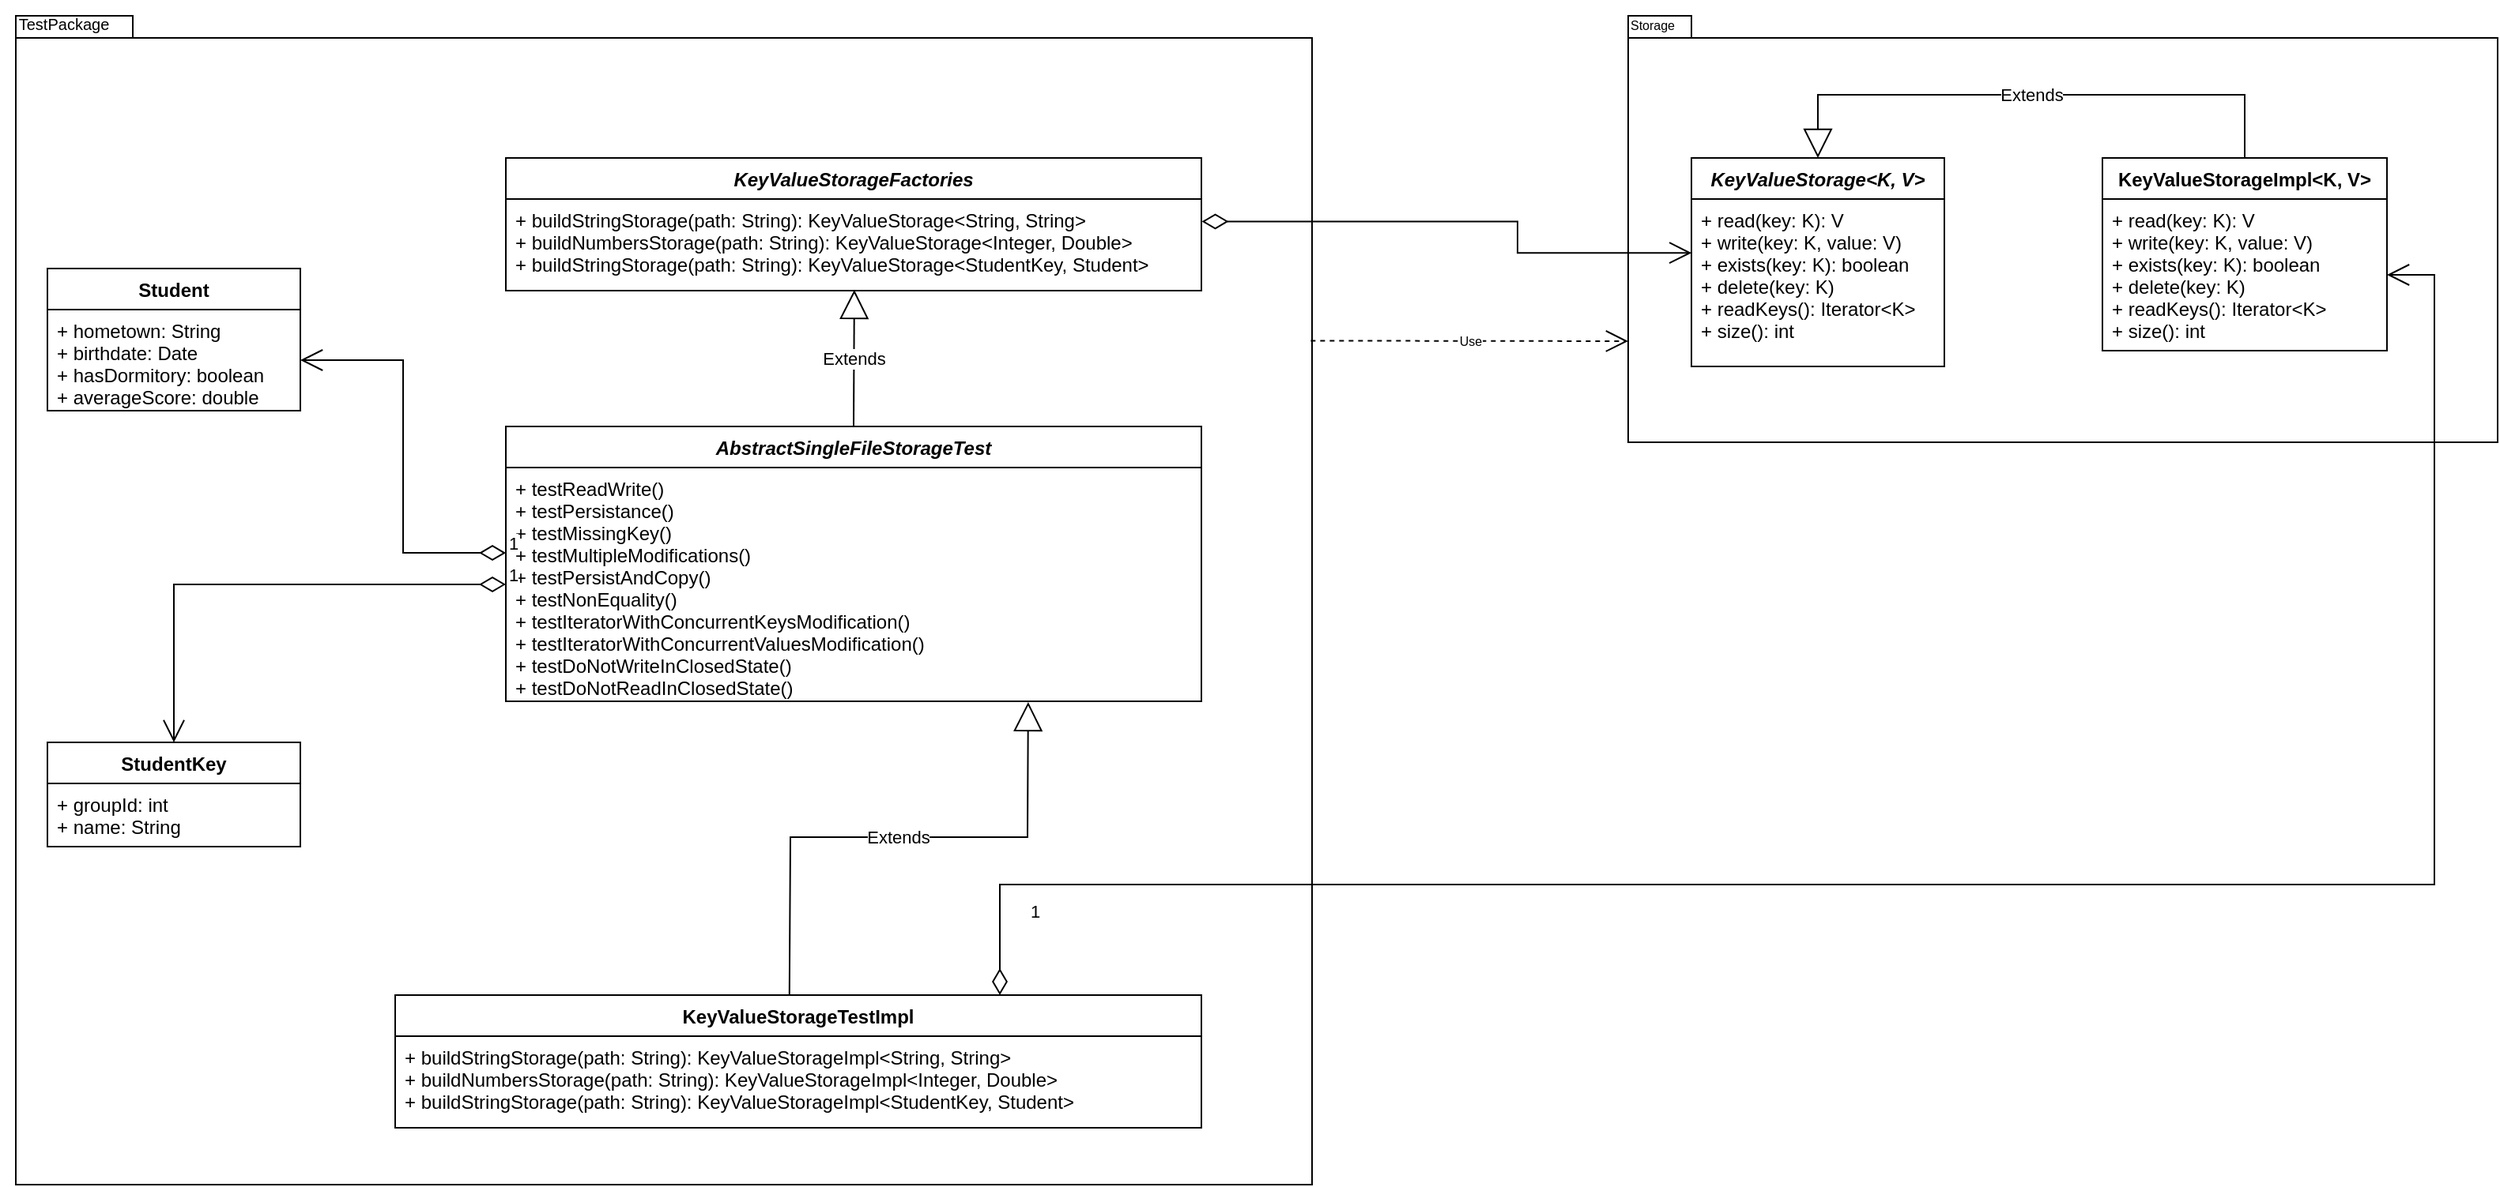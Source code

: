 <mxfile version="20.5.1" type="github"><diagram id="yAoS6zfe3dLJvbsW8Aoi" name="Страница 1"><mxGraphModel dx="2249" dy="794" grid="1" gridSize="10" guides="1" tooltips="1" connect="1" arrows="1" fold="1" page="1" pageScale="1" pageWidth="827" pageHeight="1169" math="0" shadow="0"><root><mxCell id="0"/><mxCell id="1" parent="0"/><mxCell id="S4XQK1YXp7nGLbOK0HS0-6" value="KeyValueStorage&lt;K, V&gt;" style="swimlane;fontStyle=3;align=center;verticalAlign=top;childLayout=stackLayout;horizontal=1;startSize=26;horizontalStack=0;resizeParent=1;resizeParentMax=0;resizeLast=0;collapsible=1;marginBottom=0;" parent="1" vertex="1"><mxGeometry x="330" y="160" width="160" height="132" as="geometry"/></mxCell><mxCell id="S4XQK1YXp7nGLbOK0HS0-9" value="+ read(key: K): V&#10;+ write(key: K, value: V)&#10;+ exists(key: K): boolean&#10;+ delete(key: K)&#10;+ readKeys(): Iterator&lt;K&gt;&#10;+ size(): int" style="text;strokeColor=none;fillColor=none;align=left;verticalAlign=top;spacingLeft=4;spacingRight=4;overflow=hidden;rotatable=0;points=[[0,0.5],[1,0.5]];portConstraint=eastwest;" parent="S4XQK1YXp7nGLbOK0HS0-6" vertex="1"><mxGeometry y="26" width="160" height="106" as="geometry"/></mxCell><mxCell id="S4XQK1YXp7nGLbOK0HS0-15" value="KeyValueStorageImpl&lt;K, V&gt;" style="swimlane;fontStyle=1;align=center;verticalAlign=top;childLayout=stackLayout;horizontal=1;startSize=26;horizontalStack=0;resizeParent=1;resizeParentMax=0;resizeLast=0;collapsible=1;marginBottom=0;" parent="1" vertex="1"><mxGeometry x="590" y="160" width="180" height="122" as="geometry"/></mxCell><mxCell id="S4XQK1YXp7nGLbOK0HS0-18" value="+ read(key: K): V&#10;+ write(key: K, value: V)&#10;+ exists(key: K): boolean&#10;+ delete(key: K)&#10;+ readKeys(): Iterator&lt;K&gt;&#10;+ size(): int" style="text;strokeColor=none;fillColor=none;align=left;verticalAlign=top;spacingLeft=4;spacingRight=4;overflow=hidden;rotatable=0;points=[[0,0.5],[1,0.5]];portConstraint=eastwest;" parent="S4XQK1YXp7nGLbOK0HS0-15" vertex="1"><mxGeometry y="26" width="180" height="96" as="geometry"/></mxCell><mxCell id="S4XQK1YXp7nGLbOK0HS0-23" value="Extends" style="endArrow=block;endSize=16;endFill=0;html=1;rounded=0;exitX=0.5;exitY=0;exitDx=0;exitDy=0;entryX=0.5;entryY=0;entryDx=0;entryDy=0;" parent="1" source="S4XQK1YXp7nGLbOK0HS0-15" target="S4XQK1YXp7nGLbOK0HS0-6" edge="1"><mxGeometry width="160" relative="1" as="geometry"><mxPoint x="550" y="120" as="sourcePoint"/><mxPoint x="710" y="120" as="targetPoint"/><Array as="points"><mxPoint x="680" y="120"/><mxPoint x="410" y="120"/></Array></mxGeometry></mxCell><mxCell id="S4XQK1YXp7nGLbOK0HS0-24" value="KeyValueStorageFactories" style="swimlane;fontStyle=3;align=center;verticalAlign=top;childLayout=stackLayout;horizontal=1;startSize=26;horizontalStack=0;resizeParent=1;resizeParentMax=0;resizeLast=0;collapsible=1;marginBottom=0;" parent="1" vertex="1"><mxGeometry x="-420" y="160" width="440" height="84" as="geometry"/></mxCell><mxCell id="S4XQK1YXp7nGLbOK0HS0-27" value="+ buildStringStorage(path: String): KeyValueStorage&lt;String, String&gt;&#10;+ buildNumbersStorage(path: String): KeyValueStorage&lt;Integer, Double&gt;&#10;+ buildStringStorage(path: String): KeyValueStorage&lt;StudentKey, Student&gt;" style="text;strokeColor=none;fillColor=none;align=left;verticalAlign=top;spacingLeft=4;spacingRight=4;overflow=hidden;rotatable=0;points=[[0,0.5],[1,0.5]];portConstraint=eastwest;" parent="S4XQK1YXp7nGLbOK0HS0-24" vertex="1"><mxGeometry y="26" width="440" height="58" as="geometry"/></mxCell><mxCell id="S4XQK1YXp7nGLbOK0HS0-33" value="" style="endArrow=open;html=1;endSize=12;startArrow=diamondThin;startSize=14;startFill=0;edgeStyle=orthogonalEdgeStyle;align=left;verticalAlign=bottom;rounded=0;exitX=0.915;exitY=0.176;exitDx=0;exitDy=0;exitPerimeter=0;entryX=0.073;entryY=0.556;entryDx=0;entryDy=0;entryPerimeter=0;" parent="1" source="S4XQK1YXp7nGLbOK0HS0-59" target="S4XQK1YXp7nGLbOK0HS0-56" edge="1"><mxGeometry x="-1" y="3" relative="1" as="geometry"><mxPoint x="350" y="330" as="sourcePoint"/><mxPoint x="240" y="130" as="targetPoint"/><Array as="points"><mxPoint x="220" y="200"/><mxPoint x="220" y="220"/></Array></mxGeometry></mxCell><mxCell id="S4XQK1YXp7nGLbOK0HS0-35" value="AbstractSingleFileStorageTest" style="swimlane;fontStyle=3;align=center;verticalAlign=top;childLayout=stackLayout;horizontal=1;startSize=26;horizontalStack=0;resizeParent=1;resizeParentMax=0;resizeLast=0;collapsible=1;marginBottom=0;" parent="1" vertex="1"><mxGeometry x="-420" y="330" width="440" height="174" as="geometry"/></mxCell><mxCell id="S4XQK1YXp7nGLbOK0HS0-38" value="+ testReadWrite()&#10;+ testPersistance()&#10;+ testMissingKey()&#10;+ testMultipleModifications()&#10;+ testPersistAndCopy()&#10;+ testNonEquality()&#10;+ testIteratorWithConcurrentKeysModification()&#10;+ testIteratorWithConcurrentValuesModification()&#10;+ testDoNotWriteInClosedState()&#10;+ testDoNotReadInClosedState()&#10;" style="text;strokeColor=none;fillColor=none;align=left;verticalAlign=top;spacingLeft=4;spacingRight=4;overflow=hidden;rotatable=0;points=[[0,0.5],[1,0.5]];portConstraint=eastwest;" parent="S4XQK1YXp7nGLbOK0HS0-35" vertex="1"><mxGeometry y="26" width="440" height="148" as="geometry"/></mxCell><mxCell id="S4XQK1YXp7nGLbOK0HS0-39" value="Extends" style="endArrow=block;endSize=16;endFill=0;html=1;rounded=0;exitX=0.5;exitY=0;exitDx=0;exitDy=0;entryX=0.501;entryY=0.991;entryDx=0;entryDy=0;entryPerimeter=0;" parent="1" source="S4XQK1YXp7nGLbOK0HS0-35" target="S4XQK1YXp7nGLbOK0HS0-27" edge="1"><mxGeometry width="160" relative="1" as="geometry"><mxPoint x="-100" y="300" as="sourcePoint"/><mxPoint x="60" y="300" as="targetPoint"/></mxGeometry></mxCell><mxCell id="S4XQK1YXp7nGLbOK0HS0-40" value="Student" style="swimlane;fontStyle=1;align=center;verticalAlign=top;childLayout=stackLayout;horizontal=1;startSize=26;horizontalStack=0;resizeParent=1;resizeParentMax=0;resizeLast=0;collapsible=1;marginBottom=0;" parent="1" vertex="1"><mxGeometry x="-710" y="230" width="160" height="90" as="geometry"/></mxCell><mxCell id="S4XQK1YXp7nGLbOK0HS0-41" value="+ hometown: String&#10;+ birthdate: Date&#10;+ hasDormitory: boolean&#10;+ averageScore: double&#10;" style="text;strokeColor=none;fillColor=none;align=left;verticalAlign=top;spacingLeft=4;spacingRight=4;overflow=hidden;rotatable=0;points=[[0,0.5],[1,0.5]];portConstraint=eastwest;" parent="S4XQK1YXp7nGLbOK0HS0-40" vertex="1"><mxGeometry y="26" width="160" height="64" as="geometry"/></mxCell><mxCell id="S4XQK1YXp7nGLbOK0HS0-44" value="StudentKey" style="swimlane;fontStyle=1;align=center;verticalAlign=top;childLayout=stackLayout;horizontal=1;startSize=26;horizontalStack=0;resizeParent=1;resizeParentMax=0;resizeLast=0;collapsible=1;marginBottom=0;" parent="1" vertex="1"><mxGeometry x="-710" y="530" width="160" height="66" as="geometry"/></mxCell><mxCell id="S4XQK1YXp7nGLbOK0HS0-45" value="+ groupId: int&#10;+ name: String&#10;" style="text;strokeColor=none;fillColor=none;align=left;verticalAlign=top;spacingLeft=4;spacingRight=4;overflow=hidden;rotatable=0;points=[[0,0.5],[1,0.5]];portConstraint=eastwest;" parent="S4XQK1YXp7nGLbOK0HS0-44" vertex="1"><mxGeometry y="26" width="160" height="40" as="geometry"/></mxCell><mxCell id="S4XQK1YXp7nGLbOK0HS0-46" value="1" style="endArrow=open;html=1;endSize=12;startArrow=diamondThin;startSize=14;startFill=0;edgeStyle=orthogonalEdgeStyle;align=left;verticalAlign=bottom;rounded=0;exitX=0;exitY=0.5;exitDx=0;exitDy=0;" parent="1" source="S4XQK1YXp7nGLbOK0HS0-38" target="S4XQK1YXp7nGLbOK0HS0-44" edge="1"><mxGeometry x="-1" y="3" relative="1" as="geometry"><mxPoint x="-430" y="490" as="sourcePoint"/><mxPoint x="-430" y="434" as="targetPoint"/><Array as="points"><mxPoint x="-630" y="430"/></Array></mxGeometry></mxCell><mxCell id="S4XQK1YXp7nGLbOK0HS0-47" value="1" style="endArrow=open;html=1;endSize=12;startArrow=diamondThin;startSize=14;startFill=0;edgeStyle=orthogonalEdgeStyle;align=left;verticalAlign=bottom;rounded=0;exitX=0;exitY=0.365;exitDx=0;exitDy=0;exitPerimeter=0;" parent="1" source="S4XQK1YXp7nGLbOK0HS0-38" target="S4XQK1YXp7nGLbOK0HS0-41" edge="1"><mxGeometry x="-1" y="3" relative="1" as="geometry"><mxPoint x="-710" y="370" as="sourcePoint"/><mxPoint x="-630" y="330" as="targetPoint"/></mxGeometry></mxCell><mxCell id="S4XQK1YXp7nGLbOK0HS0-48" value="KeyValueStorageTestImpl" style="swimlane;fontStyle=1;align=center;verticalAlign=top;childLayout=stackLayout;horizontal=1;startSize=26;horizontalStack=0;resizeParent=1;resizeParentMax=0;resizeLast=0;collapsible=1;marginBottom=0;" parent="1" vertex="1"><mxGeometry x="-490" y="690" width="510" height="84" as="geometry"><mxRectangle x="460" y="480" width="190" height="30" as="alternateBounds"/></mxGeometry></mxCell><mxCell id="S4XQK1YXp7nGLbOK0HS0-51" value="+ buildStringStorage(path: String): KeyValueStorageImpl&lt;String, String&gt;&#10;+ buildNumbersStorage(path: String): KeyValueStorageImpl&lt;Integer, Double&gt;&#10;+ buildStringStorage(path: String): KeyValueStorageImpl&lt;StudentKey, Student&gt;" style="text;strokeColor=none;fillColor=none;align=left;verticalAlign=top;spacingLeft=4;spacingRight=4;overflow=hidden;rotatable=0;points=[[0,0.5],[1,0.5]];portConstraint=eastwest;" parent="S4XQK1YXp7nGLbOK0HS0-48" vertex="1"><mxGeometry y="26" width="510" height="58" as="geometry"/></mxCell><mxCell id="S4XQK1YXp7nGLbOK0HS0-52" value="Extends" style="endArrow=block;endSize=16;endFill=0;html=1;rounded=0;exitX=0.489;exitY=0.005;exitDx=0;exitDy=0;entryX=0.751;entryY=1.003;entryDx=0;entryDy=0;entryPerimeter=0;exitPerimeter=0;" parent="1" source="S4XQK1YXp7nGLbOK0HS0-48" target="S4XQK1YXp7nGLbOK0HS0-38" edge="1"><mxGeometry width="160" relative="1" as="geometry"><mxPoint x="50" y="290" as="sourcePoint"/><mxPoint x="210" y="290" as="targetPoint"/><Array as="points"><mxPoint x="-240" y="590"/><mxPoint x="-90" y="590"/></Array></mxGeometry></mxCell><mxCell id="S4XQK1YXp7nGLbOK0HS0-54" value="1" style="endArrow=open;html=1;endSize=12;startArrow=diamondThin;startSize=14;startFill=0;edgeStyle=orthogonalEdgeStyle;align=left;verticalAlign=bottom;rounded=0;exitX=0.75;exitY=0;exitDx=0;exitDy=0;entryX=1;entryY=0.5;entryDx=0;entryDy=0;" parent="1" source="S4XQK1YXp7nGLbOK0HS0-48" target="S4XQK1YXp7nGLbOK0HS0-18" edge="1"><mxGeometry x="-0.937" y="-17" relative="1" as="geometry"><mxPoint x="570" y="320" as="sourcePoint"/><mxPoint x="730" y="320" as="targetPoint"/><Array as="points"><mxPoint x="-107" y="620"/><mxPoint x="800" y="620"/><mxPoint x="800" y="234"/></Array><mxPoint as="offset"/></mxGeometry></mxCell><mxCell id="S4XQK1YXp7nGLbOK0HS0-56" value="" style="shape=folder;fontStyle=1;spacingTop=10;tabWidth=40;tabHeight=14;tabPosition=left;html=1;fillColor=none;" parent="1" vertex="1"><mxGeometry x="290" y="70" width="550" height="270" as="geometry"/></mxCell><mxCell id="S4XQK1YXp7nGLbOK0HS0-58" value="&lt;font style=&quot;font-size: 8px;&quot;&gt;Storage&lt;/font&gt;" style="text;html=1;resizable=0;autosize=1;align=center;verticalAlign=middle;points=[];fillColor=none;strokeColor=none;rounded=0;" parent="1" vertex="1"><mxGeometry x="280" y="60" width="50" height="30" as="geometry"/></mxCell><mxCell id="S4XQK1YXp7nGLbOK0HS0-59" value="" style="shape=folder;fontStyle=1;spacingTop=10;tabWidth=40;tabHeight=14;tabPosition=left;html=1;fillColor=none;" parent="1" vertex="1"><mxGeometry x="-730" y="70" width="820" height="740" as="geometry"/></mxCell><mxCell id="S4XQK1YXp7nGLbOK0HS0-60" value="&lt;font style=&quot;font-size: 10px;&quot;&gt;TestPackage&lt;/font&gt;" style="text;html=1;resizable=0;autosize=1;align=center;verticalAlign=middle;points=[];fillColor=none;strokeColor=none;rounded=0;" parent="1" vertex="1"><mxGeometry x="-740" y="60" width="80" height="30" as="geometry"/></mxCell><mxCell id="S4XQK1YXp7nGLbOK0HS0-63" value="Use" style="endArrow=open;endSize=12;dashed=1;html=1;rounded=0;fontSize=8;exitX=0.999;exitY=0.278;exitDx=0;exitDy=0;exitPerimeter=0;entryX=0;entryY=0;entryDx=0;entryDy=206;entryPerimeter=0;" parent="1" source="S4XQK1YXp7nGLbOK0HS0-59" target="S4XQK1YXp7nGLbOK0HS0-56" edge="1"><mxGeometry width="160" relative="1" as="geometry"><mxPoint x="170" y="390" as="sourcePoint"/><mxPoint x="330" y="390" as="targetPoint"/></mxGeometry></mxCell></root></mxGraphModel></diagram></mxfile>